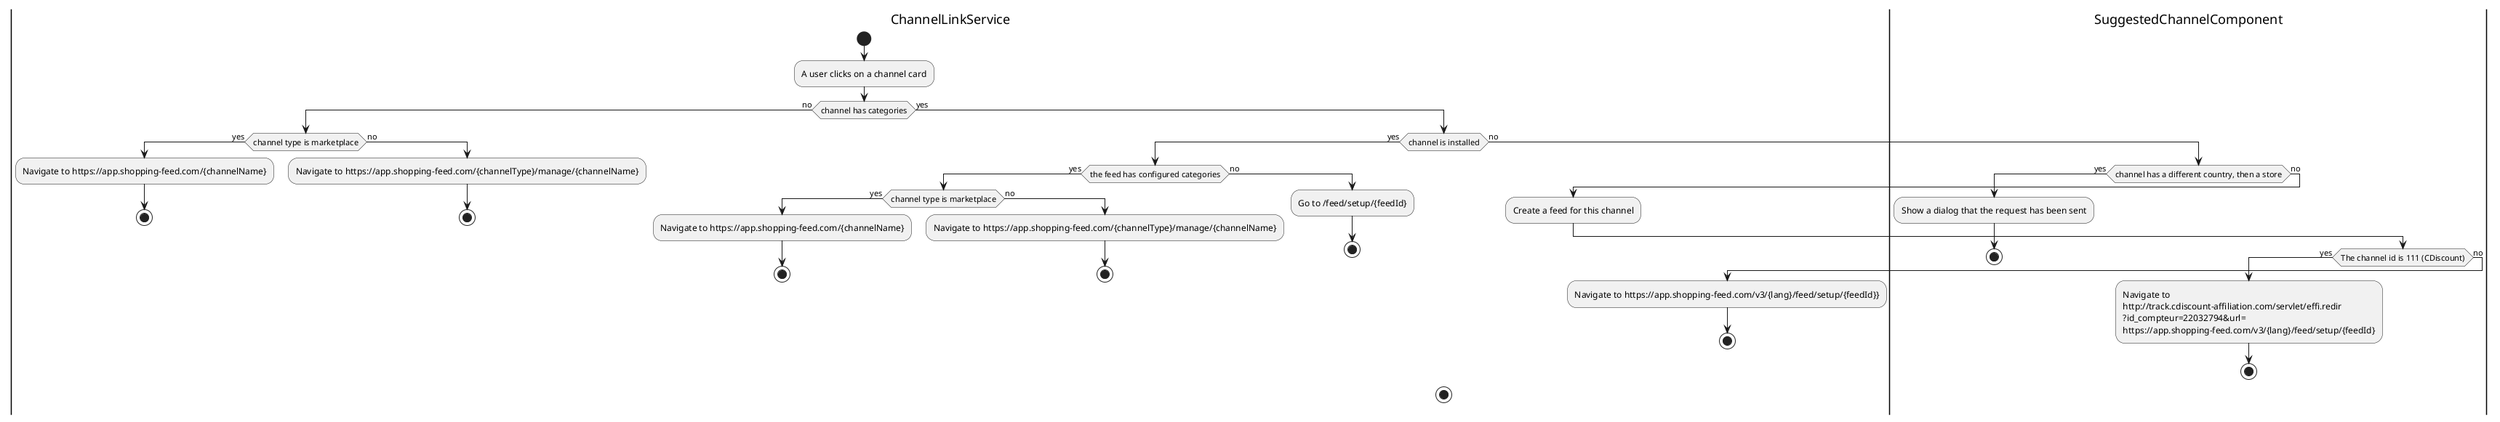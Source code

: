 @startuml
|ChannelLinkService|
start
:A user clicks on a channel card;
if (channel has categories) then (no)
        if (channel type is marketplace) then (yes)
            :Navigate to https://app.shopping-feed.com/{channelName};
            stop
        else (no)
            :Navigate to https://app.shopping-feed.com/{channelType}/manage/{channelName};
            stop
        endif
else (yes)
if (channel is installed) then (yes)
    if (the feed has configured categories) then (yes)
        if (channel type is marketplace) then (yes)
            :Navigate to https://app.shopping-feed.com/{channelName};
            stop
        else (no)
            :Navigate to https://app.shopping-feed.com/{channelType}/manage/{channelName};
            stop
        endif
    else (no)
       :Go to /feed/setup/{feedId};
        stop
    endif
else (no)
|SuggestedChannelComponent|
if (channel has a different country, then a store) then (yes)
    :Show a dialog that the request has been sent;
    stop
else (no)
|ChannelLinkService|
    :Create a feed for this channel;
|SuggestedChannelComponent|
    if (The channel id is 111 (CDiscount)) then (yes)
        :Navigate to \nhttp://track.cdiscount-affiliation.com/servlet/effi.redir\n?id_compteur=22032794&url=\nhttps://app.shopping-feed.com/v3/{lang}/feed/setup/{feedId};
        stop
|ChannelLinkService|
    else (no)
        :Navigate to https://app.shopping-feed.com/v3/{lang}/feed/setup/{feedId}};
        stop
    endif
endif
endif
stop
@enduml
